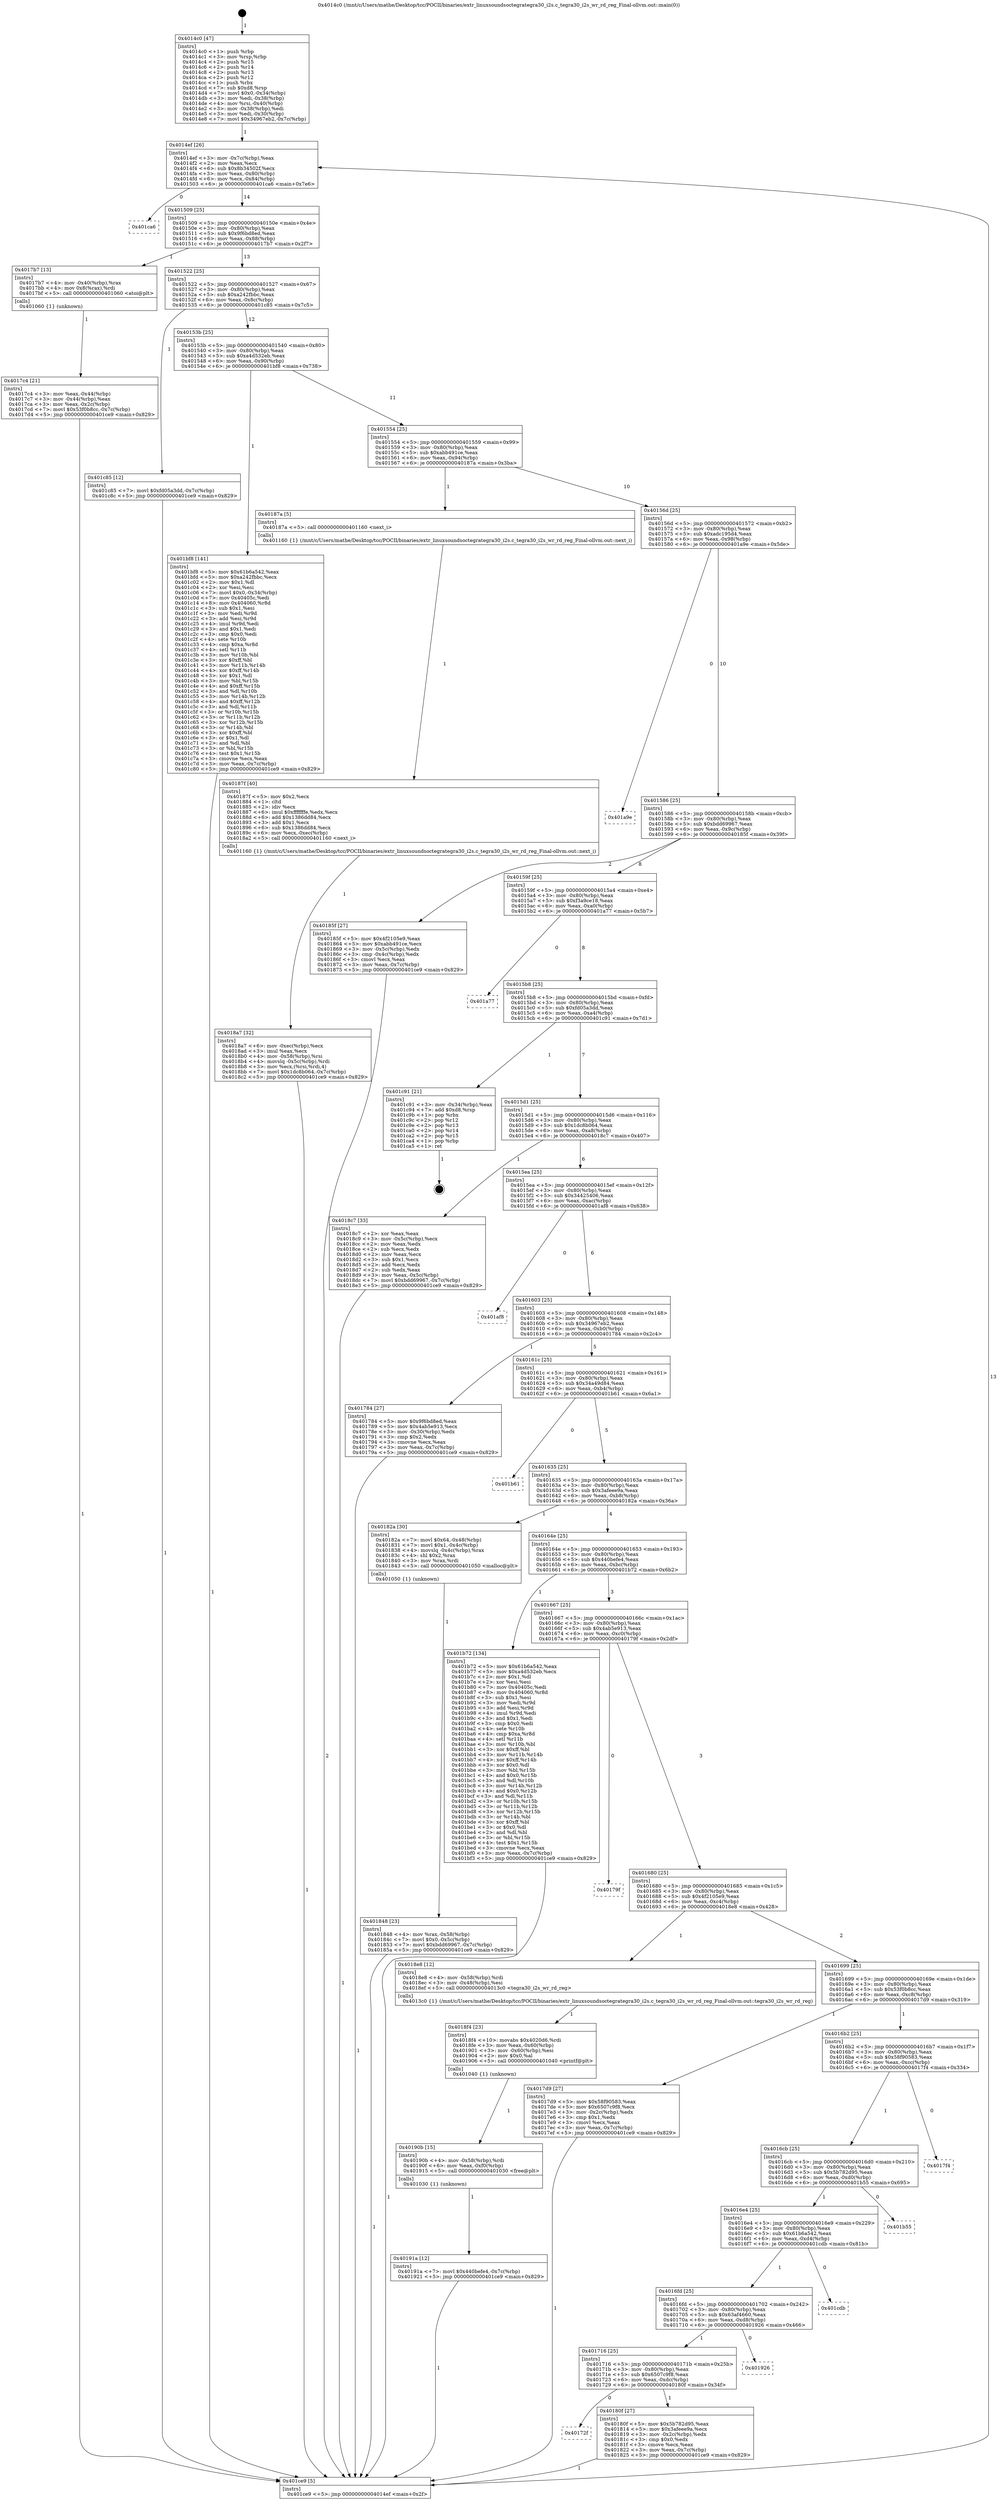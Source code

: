 digraph "0x4014c0" {
  label = "0x4014c0 (/mnt/c/Users/mathe/Desktop/tcc/POCII/binaries/extr_linuxsoundsoctegrategra30_i2s.c_tegra30_i2s_wr_rd_reg_Final-ollvm.out::main(0))"
  labelloc = "t"
  node[shape=record]

  Entry [label="",width=0.3,height=0.3,shape=circle,fillcolor=black,style=filled]
  "0x4014ef" [label="{
     0x4014ef [26]\l
     | [instrs]\l
     &nbsp;&nbsp;0x4014ef \<+3\>: mov -0x7c(%rbp),%eax\l
     &nbsp;&nbsp;0x4014f2 \<+2\>: mov %eax,%ecx\l
     &nbsp;&nbsp;0x4014f4 \<+6\>: sub $0x8b34502f,%ecx\l
     &nbsp;&nbsp;0x4014fa \<+3\>: mov %eax,-0x80(%rbp)\l
     &nbsp;&nbsp;0x4014fd \<+6\>: mov %ecx,-0x84(%rbp)\l
     &nbsp;&nbsp;0x401503 \<+6\>: je 0000000000401ca6 \<main+0x7e6\>\l
  }"]
  "0x401ca6" [label="{
     0x401ca6\l
  }", style=dashed]
  "0x401509" [label="{
     0x401509 [25]\l
     | [instrs]\l
     &nbsp;&nbsp;0x401509 \<+5\>: jmp 000000000040150e \<main+0x4e\>\l
     &nbsp;&nbsp;0x40150e \<+3\>: mov -0x80(%rbp),%eax\l
     &nbsp;&nbsp;0x401511 \<+5\>: sub $0x9f6bd8ed,%eax\l
     &nbsp;&nbsp;0x401516 \<+6\>: mov %eax,-0x88(%rbp)\l
     &nbsp;&nbsp;0x40151c \<+6\>: je 00000000004017b7 \<main+0x2f7\>\l
  }"]
  Exit [label="",width=0.3,height=0.3,shape=circle,fillcolor=black,style=filled,peripheries=2]
  "0x4017b7" [label="{
     0x4017b7 [13]\l
     | [instrs]\l
     &nbsp;&nbsp;0x4017b7 \<+4\>: mov -0x40(%rbp),%rax\l
     &nbsp;&nbsp;0x4017bb \<+4\>: mov 0x8(%rax),%rdi\l
     &nbsp;&nbsp;0x4017bf \<+5\>: call 0000000000401060 \<atoi@plt\>\l
     | [calls]\l
     &nbsp;&nbsp;0x401060 \{1\} (unknown)\l
  }"]
  "0x401522" [label="{
     0x401522 [25]\l
     | [instrs]\l
     &nbsp;&nbsp;0x401522 \<+5\>: jmp 0000000000401527 \<main+0x67\>\l
     &nbsp;&nbsp;0x401527 \<+3\>: mov -0x80(%rbp),%eax\l
     &nbsp;&nbsp;0x40152a \<+5\>: sub $0xa242fbbc,%eax\l
     &nbsp;&nbsp;0x40152f \<+6\>: mov %eax,-0x8c(%rbp)\l
     &nbsp;&nbsp;0x401535 \<+6\>: je 0000000000401c85 \<main+0x7c5\>\l
  }"]
  "0x40191a" [label="{
     0x40191a [12]\l
     | [instrs]\l
     &nbsp;&nbsp;0x40191a \<+7\>: movl $0x440befe4,-0x7c(%rbp)\l
     &nbsp;&nbsp;0x401921 \<+5\>: jmp 0000000000401ce9 \<main+0x829\>\l
  }"]
  "0x401c85" [label="{
     0x401c85 [12]\l
     | [instrs]\l
     &nbsp;&nbsp;0x401c85 \<+7\>: movl $0xfd05a3dd,-0x7c(%rbp)\l
     &nbsp;&nbsp;0x401c8c \<+5\>: jmp 0000000000401ce9 \<main+0x829\>\l
  }"]
  "0x40153b" [label="{
     0x40153b [25]\l
     | [instrs]\l
     &nbsp;&nbsp;0x40153b \<+5\>: jmp 0000000000401540 \<main+0x80\>\l
     &nbsp;&nbsp;0x401540 \<+3\>: mov -0x80(%rbp),%eax\l
     &nbsp;&nbsp;0x401543 \<+5\>: sub $0xa4d532eb,%eax\l
     &nbsp;&nbsp;0x401548 \<+6\>: mov %eax,-0x90(%rbp)\l
     &nbsp;&nbsp;0x40154e \<+6\>: je 0000000000401bf8 \<main+0x738\>\l
  }"]
  "0x40190b" [label="{
     0x40190b [15]\l
     | [instrs]\l
     &nbsp;&nbsp;0x40190b \<+4\>: mov -0x58(%rbp),%rdi\l
     &nbsp;&nbsp;0x40190f \<+6\>: mov %eax,-0xf0(%rbp)\l
     &nbsp;&nbsp;0x401915 \<+5\>: call 0000000000401030 \<free@plt\>\l
     | [calls]\l
     &nbsp;&nbsp;0x401030 \{1\} (unknown)\l
  }"]
  "0x401bf8" [label="{
     0x401bf8 [141]\l
     | [instrs]\l
     &nbsp;&nbsp;0x401bf8 \<+5\>: mov $0x61b6a542,%eax\l
     &nbsp;&nbsp;0x401bfd \<+5\>: mov $0xa242fbbc,%ecx\l
     &nbsp;&nbsp;0x401c02 \<+2\>: mov $0x1,%dl\l
     &nbsp;&nbsp;0x401c04 \<+2\>: xor %esi,%esi\l
     &nbsp;&nbsp;0x401c06 \<+7\>: movl $0x0,-0x34(%rbp)\l
     &nbsp;&nbsp;0x401c0d \<+7\>: mov 0x40405c,%edi\l
     &nbsp;&nbsp;0x401c14 \<+8\>: mov 0x404060,%r8d\l
     &nbsp;&nbsp;0x401c1c \<+3\>: sub $0x1,%esi\l
     &nbsp;&nbsp;0x401c1f \<+3\>: mov %edi,%r9d\l
     &nbsp;&nbsp;0x401c22 \<+3\>: add %esi,%r9d\l
     &nbsp;&nbsp;0x401c25 \<+4\>: imul %r9d,%edi\l
     &nbsp;&nbsp;0x401c29 \<+3\>: and $0x1,%edi\l
     &nbsp;&nbsp;0x401c2c \<+3\>: cmp $0x0,%edi\l
     &nbsp;&nbsp;0x401c2f \<+4\>: sete %r10b\l
     &nbsp;&nbsp;0x401c33 \<+4\>: cmp $0xa,%r8d\l
     &nbsp;&nbsp;0x401c37 \<+4\>: setl %r11b\l
     &nbsp;&nbsp;0x401c3b \<+3\>: mov %r10b,%bl\l
     &nbsp;&nbsp;0x401c3e \<+3\>: xor $0xff,%bl\l
     &nbsp;&nbsp;0x401c41 \<+3\>: mov %r11b,%r14b\l
     &nbsp;&nbsp;0x401c44 \<+4\>: xor $0xff,%r14b\l
     &nbsp;&nbsp;0x401c48 \<+3\>: xor $0x1,%dl\l
     &nbsp;&nbsp;0x401c4b \<+3\>: mov %bl,%r15b\l
     &nbsp;&nbsp;0x401c4e \<+4\>: and $0xff,%r15b\l
     &nbsp;&nbsp;0x401c52 \<+3\>: and %dl,%r10b\l
     &nbsp;&nbsp;0x401c55 \<+3\>: mov %r14b,%r12b\l
     &nbsp;&nbsp;0x401c58 \<+4\>: and $0xff,%r12b\l
     &nbsp;&nbsp;0x401c5c \<+3\>: and %dl,%r11b\l
     &nbsp;&nbsp;0x401c5f \<+3\>: or %r10b,%r15b\l
     &nbsp;&nbsp;0x401c62 \<+3\>: or %r11b,%r12b\l
     &nbsp;&nbsp;0x401c65 \<+3\>: xor %r12b,%r15b\l
     &nbsp;&nbsp;0x401c68 \<+3\>: or %r14b,%bl\l
     &nbsp;&nbsp;0x401c6b \<+3\>: xor $0xff,%bl\l
     &nbsp;&nbsp;0x401c6e \<+3\>: or $0x1,%dl\l
     &nbsp;&nbsp;0x401c71 \<+2\>: and %dl,%bl\l
     &nbsp;&nbsp;0x401c73 \<+3\>: or %bl,%r15b\l
     &nbsp;&nbsp;0x401c76 \<+4\>: test $0x1,%r15b\l
     &nbsp;&nbsp;0x401c7a \<+3\>: cmovne %ecx,%eax\l
     &nbsp;&nbsp;0x401c7d \<+3\>: mov %eax,-0x7c(%rbp)\l
     &nbsp;&nbsp;0x401c80 \<+5\>: jmp 0000000000401ce9 \<main+0x829\>\l
  }"]
  "0x401554" [label="{
     0x401554 [25]\l
     | [instrs]\l
     &nbsp;&nbsp;0x401554 \<+5\>: jmp 0000000000401559 \<main+0x99\>\l
     &nbsp;&nbsp;0x401559 \<+3\>: mov -0x80(%rbp),%eax\l
     &nbsp;&nbsp;0x40155c \<+5\>: sub $0xabb491ce,%eax\l
     &nbsp;&nbsp;0x401561 \<+6\>: mov %eax,-0x94(%rbp)\l
     &nbsp;&nbsp;0x401567 \<+6\>: je 000000000040187a \<main+0x3ba\>\l
  }"]
  "0x4018f4" [label="{
     0x4018f4 [23]\l
     | [instrs]\l
     &nbsp;&nbsp;0x4018f4 \<+10\>: movabs $0x4020d6,%rdi\l
     &nbsp;&nbsp;0x4018fe \<+3\>: mov %eax,-0x60(%rbp)\l
     &nbsp;&nbsp;0x401901 \<+3\>: mov -0x60(%rbp),%esi\l
     &nbsp;&nbsp;0x401904 \<+2\>: mov $0x0,%al\l
     &nbsp;&nbsp;0x401906 \<+5\>: call 0000000000401040 \<printf@plt\>\l
     | [calls]\l
     &nbsp;&nbsp;0x401040 \{1\} (unknown)\l
  }"]
  "0x40187a" [label="{
     0x40187a [5]\l
     | [instrs]\l
     &nbsp;&nbsp;0x40187a \<+5\>: call 0000000000401160 \<next_i\>\l
     | [calls]\l
     &nbsp;&nbsp;0x401160 \{1\} (/mnt/c/Users/mathe/Desktop/tcc/POCII/binaries/extr_linuxsoundsoctegrategra30_i2s.c_tegra30_i2s_wr_rd_reg_Final-ollvm.out::next_i)\l
  }"]
  "0x40156d" [label="{
     0x40156d [25]\l
     | [instrs]\l
     &nbsp;&nbsp;0x40156d \<+5\>: jmp 0000000000401572 \<main+0xb2\>\l
     &nbsp;&nbsp;0x401572 \<+3\>: mov -0x80(%rbp),%eax\l
     &nbsp;&nbsp;0x401575 \<+5\>: sub $0xadc195d4,%eax\l
     &nbsp;&nbsp;0x40157a \<+6\>: mov %eax,-0x98(%rbp)\l
     &nbsp;&nbsp;0x401580 \<+6\>: je 0000000000401a9e \<main+0x5de\>\l
  }"]
  "0x4018a7" [label="{
     0x4018a7 [32]\l
     | [instrs]\l
     &nbsp;&nbsp;0x4018a7 \<+6\>: mov -0xec(%rbp),%ecx\l
     &nbsp;&nbsp;0x4018ad \<+3\>: imul %eax,%ecx\l
     &nbsp;&nbsp;0x4018b0 \<+4\>: mov -0x58(%rbp),%rsi\l
     &nbsp;&nbsp;0x4018b4 \<+4\>: movslq -0x5c(%rbp),%rdi\l
     &nbsp;&nbsp;0x4018b8 \<+3\>: mov %ecx,(%rsi,%rdi,4)\l
     &nbsp;&nbsp;0x4018bb \<+7\>: movl $0x1dc8b064,-0x7c(%rbp)\l
     &nbsp;&nbsp;0x4018c2 \<+5\>: jmp 0000000000401ce9 \<main+0x829\>\l
  }"]
  "0x401a9e" [label="{
     0x401a9e\l
  }", style=dashed]
  "0x401586" [label="{
     0x401586 [25]\l
     | [instrs]\l
     &nbsp;&nbsp;0x401586 \<+5\>: jmp 000000000040158b \<main+0xcb\>\l
     &nbsp;&nbsp;0x40158b \<+3\>: mov -0x80(%rbp),%eax\l
     &nbsp;&nbsp;0x40158e \<+5\>: sub $0xbdd69967,%eax\l
     &nbsp;&nbsp;0x401593 \<+6\>: mov %eax,-0x9c(%rbp)\l
     &nbsp;&nbsp;0x401599 \<+6\>: je 000000000040185f \<main+0x39f\>\l
  }"]
  "0x40187f" [label="{
     0x40187f [40]\l
     | [instrs]\l
     &nbsp;&nbsp;0x40187f \<+5\>: mov $0x2,%ecx\l
     &nbsp;&nbsp;0x401884 \<+1\>: cltd\l
     &nbsp;&nbsp;0x401885 \<+2\>: idiv %ecx\l
     &nbsp;&nbsp;0x401887 \<+6\>: imul $0xfffffffe,%edx,%ecx\l
     &nbsp;&nbsp;0x40188d \<+6\>: add $0x1386dd84,%ecx\l
     &nbsp;&nbsp;0x401893 \<+3\>: add $0x1,%ecx\l
     &nbsp;&nbsp;0x401896 \<+6\>: sub $0x1386dd84,%ecx\l
     &nbsp;&nbsp;0x40189c \<+6\>: mov %ecx,-0xec(%rbp)\l
     &nbsp;&nbsp;0x4018a2 \<+5\>: call 0000000000401160 \<next_i\>\l
     | [calls]\l
     &nbsp;&nbsp;0x401160 \{1\} (/mnt/c/Users/mathe/Desktop/tcc/POCII/binaries/extr_linuxsoundsoctegrategra30_i2s.c_tegra30_i2s_wr_rd_reg_Final-ollvm.out::next_i)\l
  }"]
  "0x40185f" [label="{
     0x40185f [27]\l
     | [instrs]\l
     &nbsp;&nbsp;0x40185f \<+5\>: mov $0x4f2105e9,%eax\l
     &nbsp;&nbsp;0x401864 \<+5\>: mov $0xabb491ce,%ecx\l
     &nbsp;&nbsp;0x401869 \<+3\>: mov -0x5c(%rbp),%edx\l
     &nbsp;&nbsp;0x40186c \<+3\>: cmp -0x4c(%rbp),%edx\l
     &nbsp;&nbsp;0x40186f \<+3\>: cmovl %ecx,%eax\l
     &nbsp;&nbsp;0x401872 \<+3\>: mov %eax,-0x7c(%rbp)\l
     &nbsp;&nbsp;0x401875 \<+5\>: jmp 0000000000401ce9 \<main+0x829\>\l
  }"]
  "0x40159f" [label="{
     0x40159f [25]\l
     | [instrs]\l
     &nbsp;&nbsp;0x40159f \<+5\>: jmp 00000000004015a4 \<main+0xe4\>\l
     &nbsp;&nbsp;0x4015a4 \<+3\>: mov -0x80(%rbp),%eax\l
     &nbsp;&nbsp;0x4015a7 \<+5\>: sub $0xf3a9ce18,%eax\l
     &nbsp;&nbsp;0x4015ac \<+6\>: mov %eax,-0xa0(%rbp)\l
     &nbsp;&nbsp;0x4015b2 \<+6\>: je 0000000000401a77 \<main+0x5b7\>\l
  }"]
  "0x401848" [label="{
     0x401848 [23]\l
     | [instrs]\l
     &nbsp;&nbsp;0x401848 \<+4\>: mov %rax,-0x58(%rbp)\l
     &nbsp;&nbsp;0x40184c \<+7\>: movl $0x0,-0x5c(%rbp)\l
     &nbsp;&nbsp;0x401853 \<+7\>: movl $0xbdd69967,-0x7c(%rbp)\l
     &nbsp;&nbsp;0x40185a \<+5\>: jmp 0000000000401ce9 \<main+0x829\>\l
  }"]
  "0x401a77" [label="{
     0x401a77\l
  }", style=dashed]
  "0x4015b8" [label="{
     0x4015b8 [25]\l
     | [instrs]\l
     &nbsp;&nbsp;0x4015b8 \<+5\>: jmp 00000000004015bd \<main+0xfd\>\l
     &nbsp;&nbsp;0x4015bd \<+3\>: mov -0x80(%rbp),%eax\l
     &nbsp;&nbsp;0x4015c0 \<+5\>: sub $0xfd05a3dd,%eax\l
     &nbsp;&nbsp;0x4015c5 \<+6\>: mov %eax,-0xa4(%rbp)\l
     &nbsp;&nbsp;0x4015cb \<+6\>: je 0000000000401c91 \<main+0x7d1\>\l
  }"]
  "0x40172f" [label="{
     0x40172f\l
  }", style=dashed]
  "0x401c91" [label="{
     0x401c91 [21]\l
     | [instrs]\l
     &nbsp;&nbsp;0x401c91 \<+3\>: mov -0x34(%rbp),%eax\l
     &nbsp;&nbsp;0x401c94 \<+7\>: add $0xd8,%rsp\l
     &nbsp;&nbsp;0x401c9b \<+1\>: pop %rbx\l
     &nbsp;&nbsp;0x401c9c \<+2\>: pop %r12\l
     &nbsp;&nbsp;0x401c9e \<+2\>: pop %r13\l
     &nbsp;&nbsp;0x401ca0 \<+2\>: pop %r14\l
     &nbsp;&nbsp;0x401ca2 \<+2\>: pop %r15\l
     &nbsp;&nbsp;0x401ca4 \<+1\>: pop %rbp\l
     &nbsp;&nbsp;0x401ca5 \<+1\>: ret\l
  }"]
  "0x4015d1" [label="{
     0x4015d1 [25]\l
     | [instrs]\l
     &nbsp;&nbsp;0x4015d1 \<+5\>: jmp 00000000004015d6 \<main+0x116\>\l
     &nbsp;&nbsp;0x4015d6 \<+3\>: mov -0x80(%rbp),%eax\l
     &nbsp;&nbsp;0x4015d9 \<+5\>: sub $0x1dc8b064,%eax\l
     &nbsp;&nbsp;0x4015de \<+6\>: mov %eax,-0xa8(%rbp)\l
     &nbsp;&nbsp;0x4015e4 \<+6\>: je 00000000004018c7 \<main+0x407\>\l
  }"]
  "0x40180f" [label="{
     0x40180f [27]\l
     | [instrs]\l
     &nbsp;&nbsp;0x40180f \<+5\>: mov $0x5b782d95,%eax\l
     &nbsp;&nbsp;0x401814 \<+5\>: mov $0x3afeee9a,%ecx\l
     &nbsp;&nbsp;0x401819 \<+3\>: mov -0x2c(%rbp),%edx\l
     &nbsp;&nbsp;0x40181c \<+3\>: cmp $0x0,%edx\l
     &nbsp;&nbsp;0x40181f \<+3\>: cmove %ecx,%eax\l
     &nbsp;&nbsp;0x401822 \<+3\>: mov %eax,-0x7c(%rbp)\l
     &nbsp;&nbsp;0x401825 \<+5\>: jmp 0000000000401ce9 \<main+0x829\>\l
  }"]
  "0x4018c7" [label="{
     0x4018c7 [33]\l
     | [instrs]\l
     &nbsp;&nbsp;0x4018c7 \<+2\>: xor %eax,%eax\l
     &nbsp;&nbsp;0x4018c9 \<+3\>: mov -0x5c(%rbp),%ecx\l
     &nbsp;&nbsp;0x4018cc \<+2\>: mov %eax,%edx\l
     &nbsp;&nbsp;0x4018ce \<+2\>: sub %ecx,%edx\l
     &nbsp;&nbsp;0x4018d0 \<+2\>: mov %eax,%ecx\l
     &nbsp;&nbsp;0x4018d2 \<+3\>: sub $0x1,%ecx\l
     &nbsp;&nbsp;0x4018d5 \<+2\>: add %ecx,%edx\l
     &nbsp;&nbsp;0x4018d7 \<+2\>: sub %edx,%eax\l
     &nbsp;&nbsp;0x4018d9 \<+3\>: mov %eax,-0x5c(%rbp)\l
     &nbsp;&nbsp;0x4018dc \<+7\>: movl $0xbdd69967,-0x7c(%rbp)\l
     &nbsp;&nbsp;0x4018e3 \<+5\>: jmp 0000000000401ce9 \<main+0x829\>\l
  }"]
  "0x4015ea" [label="{
     0x4015ea [25]\l
     | [instrs]\l
     &nbsp;&nbsp;0x4015ea \<+5\>: jmp 00000000004015ef \<main+0x12f\>\l
     &nbsp;&nbsp;0x4015ef \<+3\>: mov -0x80(%rbp),%eax\l
     &nbsp;&nbsp;0x4015f2 \<+5\>: sub $0x34425406,%eax\l
     &nbsp;&nbsp;0x4015f7 \<+6\>: mov %eax,-0xac(%rbp)\l
     &nbsp;&nbsp;0x4015fd \<+6\>: je 0000000000401af8 \<main+0x638\>\l
  }"]
  "0x401716" [label="{
     0x401716 [25]\l
     | [instrs]\l
     &nbsp;&nbsp;0x401716 \<+5\>: jmp 000000000040171b \<main+0x25b\>\l
     &nbsp;&nbsp;0x40171b \<+3\>: mov -0x80(%rbp),%eax\l
     &nbsp;&nbsp;0x40171e \<+5\>: sub $0x6507c9f8,%eax\l
     &nbsp;&nbsp;0x401723 \<+6\>: mov %eax,-0xdc(%rbp)\l
     &nbsp;&nbsp;0x401729 \<+6\>: je 000000000040180f \<main+0x34f\>\l
  }"]
  "0x401af8" [label="{
     0x401af8\l
  }", style=dashed]
  "0x401603" [label="{
     0x401603 [25]\l
     | [instrs]\l
     &nbsp;&nbsp;0x401603 \<+5\>: jmp 0000000000401608 \<main+0x148\>\l
     &nbsp;&nbsp;0x401608 \<+3\>: mov -0x80(%rbp),%eax\l
     &nbsp;&nbsp;0x40160b \<+5\>: sub $0x34967eb2,%eax\l
     &nbsp;&nbsp;0x401610 \<+6\>: mov %eax,-0xb0(%rbp)\l
     &nbsp;&nbsp;0x401616 \<+6\>: je 0000000000401784 \<main+0x2c4\>\l
  }"]
  "0x401926" [label="{
     0x401926\l
  }", style=dashed]
  "0x401784" [label="{
     0x401784 [27]\l
     | [instrs]\l
     &nbsp;&nbsp;0x401784 \<+5\>: mov $0x9f6bd8ed,%eax\l
     &nbsp;&nbsp;0x401789 \<+5\>: mov $0x4ab5e913,%ecx\l
     &nbsp;&nbsp;0x40178e \<+3\>: mov -0x30(%rbp),%edx\l
     &nbsp;&nbsp;0x401791 \<+3\>: cmp $0x2,%edx\l
     &nbsp;&nbsp;0x401794 \<+3\>: cmovne %ecx,%eax\l
     &nbsp;&nbsp;0x401797 \<+3\>: mov %eax,-0x7c(%rbp)\l
     &nbsp;&nbsp;0x40179a \<+5\>: jmp 0000000000401ce9 \<main+0x829\>\l
  }"]
  "0x40161c" [label="{
     0x40161c [25]\l
     | [instrs]\l
     &nbsp;&nbsp;0x40161c \<+5\>: jmp 0000000000401621 \<main+0x161\>\l
     &nbsp;&nbsp;0x401621 \<+3\>: mov -0x80(%rbp),%eax\l
     &nbsp;&nbsp;0x401624 \<+5\>: sub $0x34a49d84,%eax\l
     &nbsp;&nbsp;0x401629 \<+6\>: mov %eax,-0xb4(%rbp)\l
     &nbsp;&nbsp;0x40162f \<+6\>: je 0000000000401b61 \<main+0x6a1\>\l
  }"]
  "0x401ce9" [label="{
     0x401ce9 [5]\l
     | [instrs]\l
     &nbsp;&nbsp;0x401ce9 \<+5\>: jmp 00000000004014ef \<main+0x2f\>\l
  }"]
  "0x4014c0" [label="{
     0x4014c0 [47]\l
     | [instrs]\l
     &nbsp;&nbsp;0x4014c0 \<+1\>: push %rbp\l
     &nbsp;&nbsp;0x4014c1 \<+3\>: mov %rsp,%rbp\l
     &nbsp;&nbsp;0x4014c4 \<+2\>: push %r15\l
     &nbsp;&nbsp;0x4014c6 \<+2\>: push %r14\l
     &nbsp;&nbsp;0x4014c8 \<+2\>: push %r13\l
     &nbsp;&nbsp;0x4014ca \<+2\>: push %r12\l
     &nbsp;&nbsp;0x4014cc \<+1\>: push %rbx\l
     &nbsp;&nbsp;0x4014cd \<+7\>: sub $0xd8,%rsp\l
     &nbsp;&nbsp;0x4014d4 \<+7\>: movl $0x0,-0x34(%rbp)\l
     &nbsp;&nbsp;0x4014db \<+3\>: mov %edi,-0x38(%rbp)\l
     &nbsp;&nbsp;0x4014de \<+4\>: mov %rsi,-0x40(%rbp)\l
     &nbsp;&nbsp;0x4014e2 \<+3\>: mov -0x38(%rbp),%edi\l
     &nbsp;&nbsp;0x4014e5 \<+3\>: mov %edi,-0x30(%rbp)\l
     &nbsp;&nbsp;0x4014e8 \<+7\>: movl $0x34967eb2,-0x7c(%rbp)\l
  }"]
  "0x4017c4" [label="{
     0x4017c4 [21]\l
     | [instrs]\l
     &nbsp;&nbsp;0x4017c4 \<+3\>: mov %eax,-0x44(%rbp)\l
     &nbsp;&nbsp;0x4017c7 \<+3\>: mov -0x44(%rbp),%eax\l
     &nbsp;&nbsp;0x4017ca \<+3\>: mov %eax,-0x2c(%rbp)\l
     &nbsp;&nbsp;0x4017cd \<+7\>: movl $0x53f0b8cc,-0x7c(%rbp)\l
     &nbsp;&nbsp;0x4017d4 \<+5\>: jmp 0000000000401ce9 \<main+0x829\>\l
  }"]
  "0x4016fd" [label="{
     0x4016fd [25]\l
     | [instrs]\l
     &nbsp;&nbsp;0x4016fd \<+5\>: jmp 0000000000401702 \<main+0x242\>\l
     &nbsp;&nbsp;0x401702 \<+3\>: mov -0x80(%rbp),%eax\l
     &nbsp;&nbsp;0x401705 \<+5\>: sub $0x63af4660,%eax\l
     &nbsp;&nbsp;0x40170a \<+6\>: mov %eax,-0xd8(%rbp)\l
     &nbsp;&nbsp;0x401710 \<+6\>: je 0000000000401926 \<main+0x466\>\l
  }"]
  "0x401b61" [label="{
     0x401b61\l
  }", style=dashed]
  "0x401635" [label="{
     0x401635 [25]\l
     | [instrs]\l
     &nbsp;&nbsp;0x401635 \<+5\>: jmp 000000000040163a \<main+0x17a\>\l
     &nbsp;&nbsp;0x40163a \<+3\>: mov -0x80(%rbp),%eax\l
     &nbsp;&nbsp;0x40163d \<+5\>: sub $0x3afeee9a,%eax\l
     &nbsp;&nbsp;0x401642 \<+6\>: mov %eax,-0xb8(%rbp)\l
     &nbsp;&nbsp;0x401648 \<+6\>: je 000000000040182a \<main+0x36a\>\l
  }"]
  "0x401cdb" [label="{
     0x401cdb\l
  }", style=dashed]
  "0x40182a" [label="{
     0x40182a [30]\l
     | [instrs]\l
     &nbsp;&nbsp;0x40182a \<+7\>: movl $0x64,-0x48(%rbp)\l
     &nbsp;&nbsp;0x401831 \<+7\>: movl $0x1,-0x4c(%rbp)\l
     &nbsp;&nbsp;0x401838 \<+4\>: movslq -0x4c(%rbp),%rax\l
     &nbsp;&nbsp;0x40183c \<+4\>: shl $0x2,%rax\l
     &nbsp;&nbsp;0x401840 \<+3\>: mov %rax,%rdi\l
     &nbsp;&nbsp;0x401843 \<+5\>: call 0000000000401050 \<malloc@plt\>\l
     | [calls]\l
     &nbsp;&nbsp;0x401050 \{1\} (unknown)\l
  }"]
  "0x40164e" [label="{
     0x40164e [25]\l
     | [instrs]\l
     &nbsp;&nbsp;0x40164e \<+5\>: jmp 0000000000401653 \<main+0x193\>\l
     &nbsp;&nbsp;0x401653 \<+3\>: mov -0x80(%rbp),%eax\l
     &nbsp;&nbsp;0x401656 \<+5\>: sub $0x440befe4,%eax\l
     &nbsp;&nbsp;0x40165b \<+6\>: mov %eax,-0xbc(%rbp)\l
     &nbsp;&nbsp;0x401661 \<+6\>: je 0000000000401b72 \<main+0x6b2\>\l
  }"]
  "0x4016e4" [label="{
     0x4016e4 [25]\l
     | [instrs]\l
     &nbsp;&nbsp;0x4016e4 \<+5\>: jmp 00000000004016e9 \<main+0x229\>\l
     &nbsp;&nbsp;0x4016e9 \<+3\>: mov -0x80(%rbp),%eax\l
     &nbsp;&nbsp;0x4016ec \<+5\>: sub $0x61b6a542,%eax\l
     &nbsp;&nbsp;0x4016f1 \<+6\>: mov %eax,-0xd4(%rbp)\l
     &nbsp;&nbsp;0x4016f7 \<+6\>: je 0000000000401cdb \<main+0x81b\>\l
  }"]
  "0x401b72" [label="{
     0x401b72 [134]\l
     | [instrs]\l
     &nbsp;&nbsp;0x401b72 \<+5\>: mov $0x61b6a542,%eax\l
     &nbsp;&nbsp;0x401b77 \<+5\>: mov $0xa4d532eb,%ecx\l
     &nbsp;&nbsp;0x401b7c \<+2\>: mov $0x1,%dl\l
     &nbsp;&nbsp;0x401b7e \<+2\>: xor %esi,%esi\l
     &nbsp;&nbsp;0x401b80 \<+7\>: mov 0x40405c,%edi\l
     &nbsp;&nbsp;0x401b87 \<+8\>: mov 0x404060,%r8d\l
     &nbsp;&nbsp;0x401b8f \<+3\>: sub $0x1,%esi\l
     &nbsp;&nbsp;0x401b92 \<+3\>: mov %edi,%r9d\l
     &nbsp;&nbsp;0x401b95 \<+3\>: add %esi,%r9d\l
     &nbsp;&nbsp;0x401b98 \<+4\>: imul %r9d,%edi\l
     &nbsp;&nbsp;0x401b9c \<+3\>: and $0x1,%edi\l
     &nbsp;&nbsp;0x401b9f \<+3\>: cmp $0x0,%edi\l
     &nbsp;&nbsp;0x401ba2 \<+4\>: sete %r10b\l
     &nbsp;&nbsp;0x401ba6 \<+4\>: cmp $0xa,%r8d\l
     &nbsp;&nbsp;0x401baa \<+4\>: setl %r11b\l
     &nbsp;&nbsp;0x401bae \<+3\>: mov %r10b,%bl\l
     &nbsp;&nbsp;0x401bb1 \<+3\>: xor $0xff,%bl\l
     &nbsp;&nbsp;0x401bb4 \<+3\>: mov %r11b,%r14b\l
     &nbsp;&nbsp;0x401bb7 \<+4\>: xor $0xff,%r14b\l
     &nbsp;&nbsp;0x401bbb \<+3\>: xor $0x0,%dl\l
     &nbsp;&nbsp;0x401bbe \<+3\>: mov %bl,%r15b\l
     &nbsp;&nbsp;0x401bc1 \<+4\>: and $0x0,%r15b\l
     &nbsp;&nbsp;0x401bc5 \<+3\>: and %dl,%r10b\l
     &nbsp;&nbsp;0x401bc8 \<+3\>: mov %r14b,%r12b\l
     &nbsp;&nbsp;0x401bcb \<+4\>: and $0x0,%r12b\l
     &nbsp;&nbsp;0x401bcf \<+3\>: and %dl,%r11b\l
     &nbsp;&nbsp;0x401bd2 \<+3\>: or %r10b,%r15b\l
     &nbsp;&nbsp;0x401bd5 \<+3\>: or %r11b,%r12b\l
     &nbsp;&nbsp;0x401bd8 \<+3\>: xor %r12b,%r15b\l
     &nbsp;&nbsp;0x401bdb \<+3\>: or %r14b,%bl\l
     &nbsp;&nbsp;0x401bde \<+3\>: xor $0xff,%bl\l
     &nbsp;&nbsp;0x401be1 \<+3\>: or $0x0,%dl\l
     &nbsp;&nbsp;0x401be4 \<+2\>: and %dl,%bl\l
     &nbsp;&nbsp;0x401be6 \<+3\>: or %bl,%r15b\l
     &nbsp;&nbsp;0x401be9 \<+4\>: test $0x1,%r15b\l
     &nbsp;&nbsp;0x401bed \<+3\>: cmovne %ecx,%eax\l
     &nbsp;&nbsp;0x401bf0 \<+3\>: mov %eax,-0x7c(%rbp)\l
     &nbsp;&nbsp;0x401bf3 \<+5\>: jmp 0000000000401ce9 \<main+0x829\>\l
  }"]
  "0x401667" [label="{
     0x401667 [25]\l
     | [instrs]\l
     &nbsp;&nbsp;0x401667 \<+5\>: jmp 000000000040166c \<main+0x1ac\>\l
     &nbsp;&nbsp;0x40166c \<+3\>: mov -0x80(%rbp),%eax\l
     &nbsp;&nbsp;0x40166f \<+5\>: sub $0x4ab5e913,%eax\l
     &nbsp;&nbsp;0x401674 \<+6\>: mov %eax,-0xc0(%rbp)\l
     &nbsp;&nbsp;0x40167a \<+6\>: je 000000000040179f \<main+0x2df\>\l
  }"]
  "0x401b55" [label="{
     0x401b55\l
  }", style=dashed]
  "0x40179f" [label="{
     0x40179f\l
  }", style=dashed]
  "0x401680" [label="{
     0x401680 [25]\l
     | [instrs]\l
     &nbsp;&nbsp;0x401680 \<+5\>: jmp 0000000000401685 \<main+0x1c5\>\l
     &nbsp;&nbsp;0x401685 \<+3\>: mov -0x80(%rbp),%eax\l
     &nbsp;&nbsp;0x401688 \<+5\>: sub $0x4f2105e9,%eax\l
     &nbsp;&nbsp;0x40168d \<+6\>: mov %eax,-0xc4(%rbp)\l
     &nbsp;&nbsp;0x401693 \<+6\>: je 00000000004018e8 \<main+0x428\>\l
  }"]
  "0x4016cb" [label="{
     0x4016cb [25]\l
     | [instrs]\l
     &nbsp;&nbsp;0x4016cb \<+5\>: jmp 00000000004016d0 \<main+0x210\>\l
     &nbsp;&nbsp;0x4016d0 \<+3\>: mov -0x80(%rbp),%eax\l
     &nbsp;&nbsp;0x4016d3 \<+5\>: sub $0x5b782d95,%eax\l
     &nbsp;&nbsp;0x4016d8 \<+6\>: mov %eax,-0xd0(%rbp)\l
     &nbsp;&nbsp;0x4016de \<+6\>: je 0000000000401b55 \<main+0x695\>\l
  }"]
  "0x4018e8" [label="{
     0x4018e8 [12]\l
     | [instrs]\l
     &nbsp;&nbsp;0x4018e8 \<+4\>: mov -0x58(%rbp),%rdi\l
     &nbsp;&nbsp;0x4018ec \<+3\>: mov -0x48(%rbp),%esi\l
     &nbsp;&nbsp;0x4018ef \<+5\>: call 00000000004013c0 \<tegra30_i2s_wr_rd_reg\>\l
     | [calls]\l
     &nbsp;&nbsp;0x4013c0 \{1\} (/mnt/c/Users/mathe/Desktop/tcc/POCII/binaries/extr_linuxsoundsoctegrategra30_i2s.c_tegra30_i2s_wr_rd_reg_Final-ollvm.out::tegra30_i2s_wr_rd_reg)\l
  }"]
  "0x401699" [label="{
     0x401699 [25]\l
     | [instrs]\l
     &nbsp;&nbsp;0x401699 \<+5\>: jmp 000000000040169e \<main+0x1de\>\l
     &nbsp;&nbsp;0x40169e \<+3\>: mov -0x80(%rbp),%eax\l
     &nbsp;&nbsp;0x4016a1 \<+5\>: sub $0x53f0b8cc,%eax\l
     &nbsp;&nbsp;0x4016a6 \<+6\>: mov %eax,-0xc8(%rbp)\l
     &nbsp;&nbsp;0x4016ac \<+6\>: je 00000000004017d9 \<main+0x319\>\l
  }"]
  "0x4017f4" [label="{
     0x4017f4\l
  }", style=dashed]
  "0x4017d9" [label="{
     0x4017d9 [27]\l
     | [instrs]\l
     &nbsp;&nbsp;0x4017d9 \<+5\>: mov $0x58f90583,%eax\l
     &nbsp;&nbsp;0x4017de \<+5\>: mov $0x6507c9f8,%ecx\l
     &nbsp;&nbsp;0x4017e3 \<+3\>: mov -0x2c(%rbp),%edx\l
     &nbsp;&nbsp;0x4017e6 \<+3\>: cmp $0x1,%edx\l
     &nbsp;&nbsp;0x4017e9 \<+3\>: cmovl %ecx,%eax\l
     &nbsp;&nbsp;0x4017ec \<+3\>: mov %eax,-0x7c(%rbp)\l
     &nbsp;&nbsp;0x4017ef \<+5\>: jmp 0000000000401ce9 \<main+0x829\>\l
  }"]
  "0x4016b2" [label="{
     0x4016b2 [25]\l
     | [instrs]\l
     &nbsp;&nbsp;0x4016b2 \<+5\>: jmp 00000000004016b7 \<main+0x1f7\>\l
     &nbsp;&nbsp;0x4016b7 \<+3\>: mov -0x80(%rbp),%eax\l
     &nbsp;&nbsp;0x4016ba \<+5\>: sub $0x58f90583,%eax\l
     &nbsp;&nbsp;0x4016bf \<+6\>: mov %eax,-0xcc(%rbp)\l
     &nbsp;&nbsp;0x4016c5 \<+6\>: je 00000000004017f4 \<main+0x334\>\l
  }"]
  Entry -> "0x4014c0" [label=" 1"]
  "0x4014ef" -> "0x401ca6" [label=" 0"]
  "0x4014ef" -> "0x401509" [label=" 14"]
  "0x401c91" -> Exit [label=" 1"]
  "0x401509" -> "0x4017b7" [label=" 1"]
  "0x401509" -> "0x401522" [label=" 13"]
  "0x401c85" -> "0x401ce9" [label=" 1"]
  "0x401522" -> "0x401c85" [label=" 1"]
  "0x401522" -> "0x40153b" [label=" 12"]
  "0x401bf8" -> "0x401ce9" [label=" 1"]
  "0x40153b" -> "0x401bf8" [label=" 1"]
  "0x40153b" -> "0x401554" [label=" 11"]
  "0x401b72" -> "0x401ce9" [label=" 1"]
  "0x401554" -> "0x40187a" [label=" 1"]
  "0x401554" -> "0x40156d" [label=" 10"]
  "0x40191a" -> "0x401ce9" [label=" 1"]
  "0x40156d" -> "0x401a9e" [label=" 0"]
  "0x40156d" -> "0x401586" [label=" 10"]
  "0x40190b" -> "0x40191a" [label=" 1"]
  "0x401586" -> "0x40185f" [label=" 2"]
  "0x401586" -> "0x40159f" [label=" 8"]
  "0x4018f4" -> "0x40190b" [label=" 1"]
  "0x40159f" -> "0x401a77" [label=" 0"]
  "0x40159f" -> "0x4015b8" [label=" 8"]
  "0x4018e8" -> "0x4018f4" [label=" 1"]
  "0x4015b8" -> "0x401c91" [label=" 1"]
  "0x4015b8" -> "0x4015d1" [label=" 7"]
  "0x4018c7" -> "0x401ce9" [label=" 1"]
  "0x4015d1" -> "0x4018c7" [label=" 1"]
  "0x4015d1" -> "0x4015ea" [label=" 6"]
  "0x4018a7" -> "0x401ce9" [label=" 1"]
  "0x4015ea" -> "0x401af8" [label=" 0"]
  "0x4015ea" -> "0x401603" [label=" 6"]
  "0x40187a" -> "0x40187f" [label=" 1"]
  "0x401603" -> "0x401784" [label=" 1"]
  "0x401603" -> "0x40161c" [label=" 5"]
  "0x401784" -> "0x401ce9" [label=" 1"]
  "0x4014c0" -> "0x4014ef" [label=" 1"]
  "0x401ce9" -> "0x4014ef" [label=" 13"]
  "0x4017b7" -> "0x4017c4" [label=" 1"]
  "0x4017c4" -> "0x401ce9" [label=" 1"]
  "0x40185f" -> "0x401ce9" [label=" 2"]
  "0x40161c" -> "0x401b61" [label=" 0"]
  "0x40161c" -> "0x401635" [label=" 5"]
  "0x40182a" -> "0x401848" [label=" 1"]
  "0x401635" -> "0x40182a" [label=" 1"]
  "0x401635" -> "0x40164e" [label=" 4"]
  "0x40180f" -> "0x401ce9" [label=" 1"]
  "0x40164e" -> "0x401b72" [label=" 1"]
  "0x40164e" -> "0x401667" [label=" 3"]
  "0x401716" -> "0x40180f" [label=" 1"]
  "0x401667" -> "0x40179f" [label=" 0"]
  "0x401667" -> "0x401680" [label=" 3"]
  "0x40187f" -> "0x4018a7" [label=" 1"]
  "0x401680" -> "0x4018e8" [label=" 1"]
  "0x401680" -> "0x401699" [label=" 2"]
  "0x4016fd" -> "0x401926" [label=" 0"]
  "0x401699" -> "0x4017d9" [label=" 1"]
  "0x401699" -> "0x4016b2" [label=" 1"]
  "0x4017d9" -> "0x401ce9" [label=" 1"]
  "0x401848" -> "0x401ce9" [label=" 1"]
  "0x4016b2" -> "0x4017f4" [label=" 0"]
  "0x4016b2" -> "0x4016cb" [label=" 1"]
  "0x4016fd" -> "0x401716" [label=" 1"]
  "0x4016cb" -> "0x401b55" [label=" 0"]
  "0x4016cb" -> "0x4016e4" [label=" 1"]
  "0x401716" -> "0x40172f" [label=" 0"]
  "0x4016e4" -> "0x401cdb" [label=" 0"]
  "0x4016e4" -> "0x4016fd" [label=" 1"]
}
